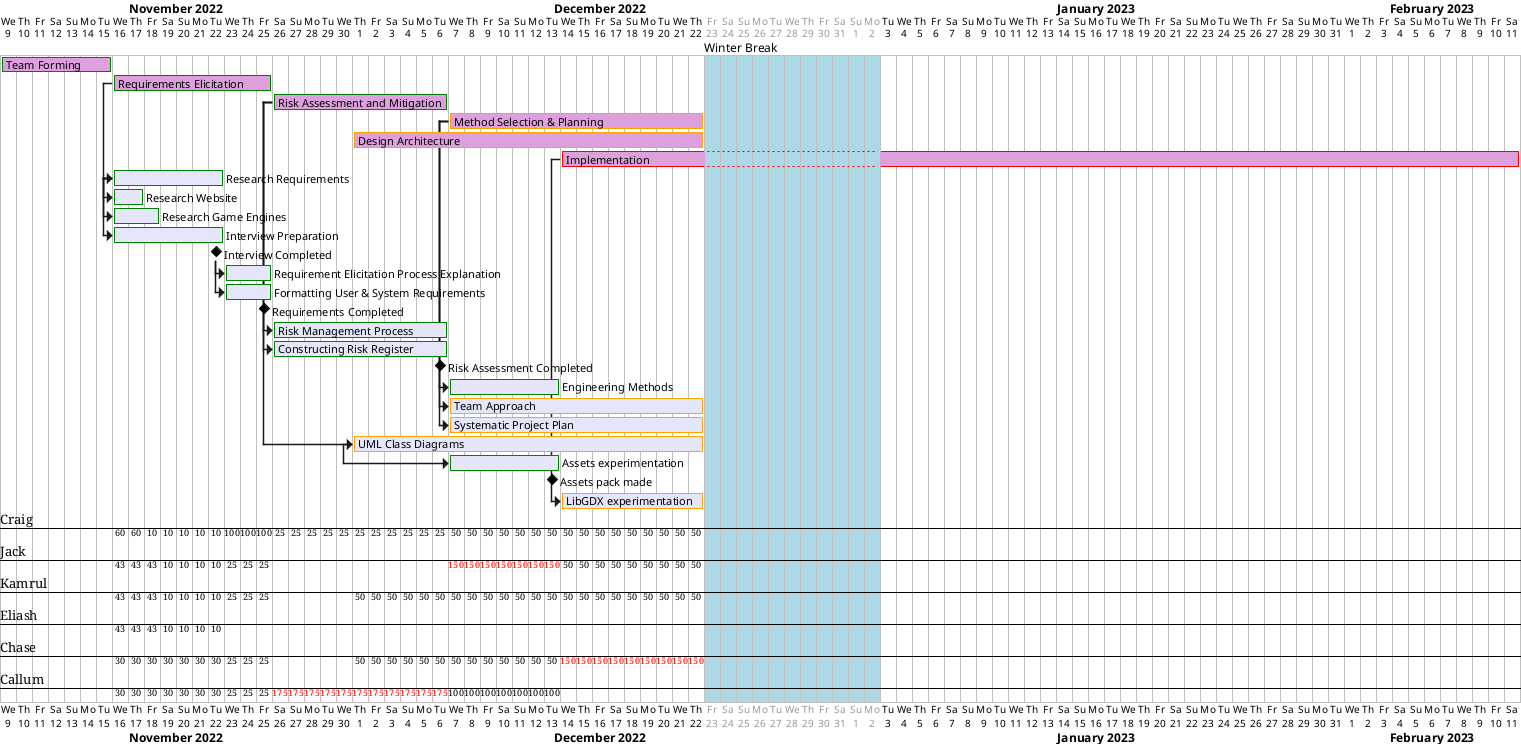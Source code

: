 ' Preview with Alt D
' Date: 15-12-2022
@startgantt
hide ressources names
skinparam classFontSize 5
'Main Goals
[Team Forming] lasts 7 days and is colored in Plum/Green
[Requirements Elicitation] lasts 10 days and is colored in Plum/Green
[Risk Assessment and Mitigation] lasts 11 days and is colored in Plum/Green
[Method Selection & Planning] lasts 16 days and is colored in Plum/Orange
[Design Architecture] lasts 22 days and is colored in Plum/Orange
[Implementation] lasts 49 days and is colored in Plum/Red
Project starts 2022-11-09
[Team Forming] starts 2022-11-09
[Requirements Elicitation] starts 2022-11-16
[Method Selection & Planning] starts 2022-12-07
[Risk Assessment and Mitigation] starts 2022-11-26
[Design Architecture] starts 2022-12-01
[Implementation] starts 2022-12-14

'Requirements
[Research Requirements] lasts 7 days and is colored in Lavender/Green and starts after [Requirements Elicitation]'s start
[Research Website] on {Craig:50%} lasts 1 days and is colored in Lavender/Green and starts after [Research Requirements]'s start
[Research Game Engines] on {Jack:33%}{Kamrul:33%}{Eliash:33%} lasts 2 days and is colored in Lavender/Green and starts after [Research Requirements]'s start
[Interview Preparation] on {Chase:30%}{Callum:30%}{Jack:10%}{Kamrul:10%}{Eliash:10%}{Craig:10%} lasts 7 days and is colored in Lavender/Green and starts after [Research Requirements]’s start
[Interview Completed] happens at [Interview Preparation]’s end

[Requirement Elicitation Process Explanation] on {Craig:100%} lasts 3 days and is colored in Lavender/Green and starts after [Interview Completed]'s end
[Formatting User & System Requirements] on {Callum:25%}{Jack:25%}{Kamrul:25%}{Chase:25%} lasts 3 days and is colored in Lavender/Green and starts after [Interview Completed]'s end
[Requirements Completed] happens at [Formatting User & System Requirements]’s end

'Risk Assessment and Mitgation
[Risk Management Process] on {Callum:100%} lasts 11 days and is colored in Lavender/Green and starts after [Risk Assessment and Mitigation]'s start
[Constructing Risk Register] on {Callum:75%}{Craig:25%} lasts 11 days and is colored in Lavender/Green and starts after [Risk Assessment and Mitigation]'s start
[Risk Assessment Completed] happens at [Constructing Risk Register]’s end

'Method Selection & Planning
[Engineering Methods] on {Jack:100%} lasts 7 days and is colored in Lavender/Green and starts after [Method Selection & Planning]'s start
[Team Approach] on {Jack:50%} lasts 8 days and is colored in Lavender/Orange and starts after [Method Selection & Planning]'s start
[Systematic Project Plan] on {Craig:50%} lasts 8 days and is colored in Lavender/Orange and starts after [Method Selection & Planning]'s start

'Design Architecture
[UML Class Diagrams] on {Kamrul:50%}{Chase:50%} lasts 22 days and is colored in Lavender/Orange and starts 5 days after [Risk Assessment and Mitigation]'s start
[Assets experimentation] on {Callum:100%} lasts 7 days and is colored in Lavender/Green and starts 6 days after [UML Class Diagrams]'s start
[Assets pack made] happens at [Assets experimentation]’s end

'Implementation
[LibGDX experimentation] on {Chase:100%} lasts 9 days and is colored in Lavender/Orange and starts after [Implementation]'s start

'Winter Break
2022/12/23 to 2023/01/02 are colored in lightblue
2022/12/23 to 2023/01/02 are named [Winter Break]
2022/12/23 to 2023/01/02 are closed

@endgantt
